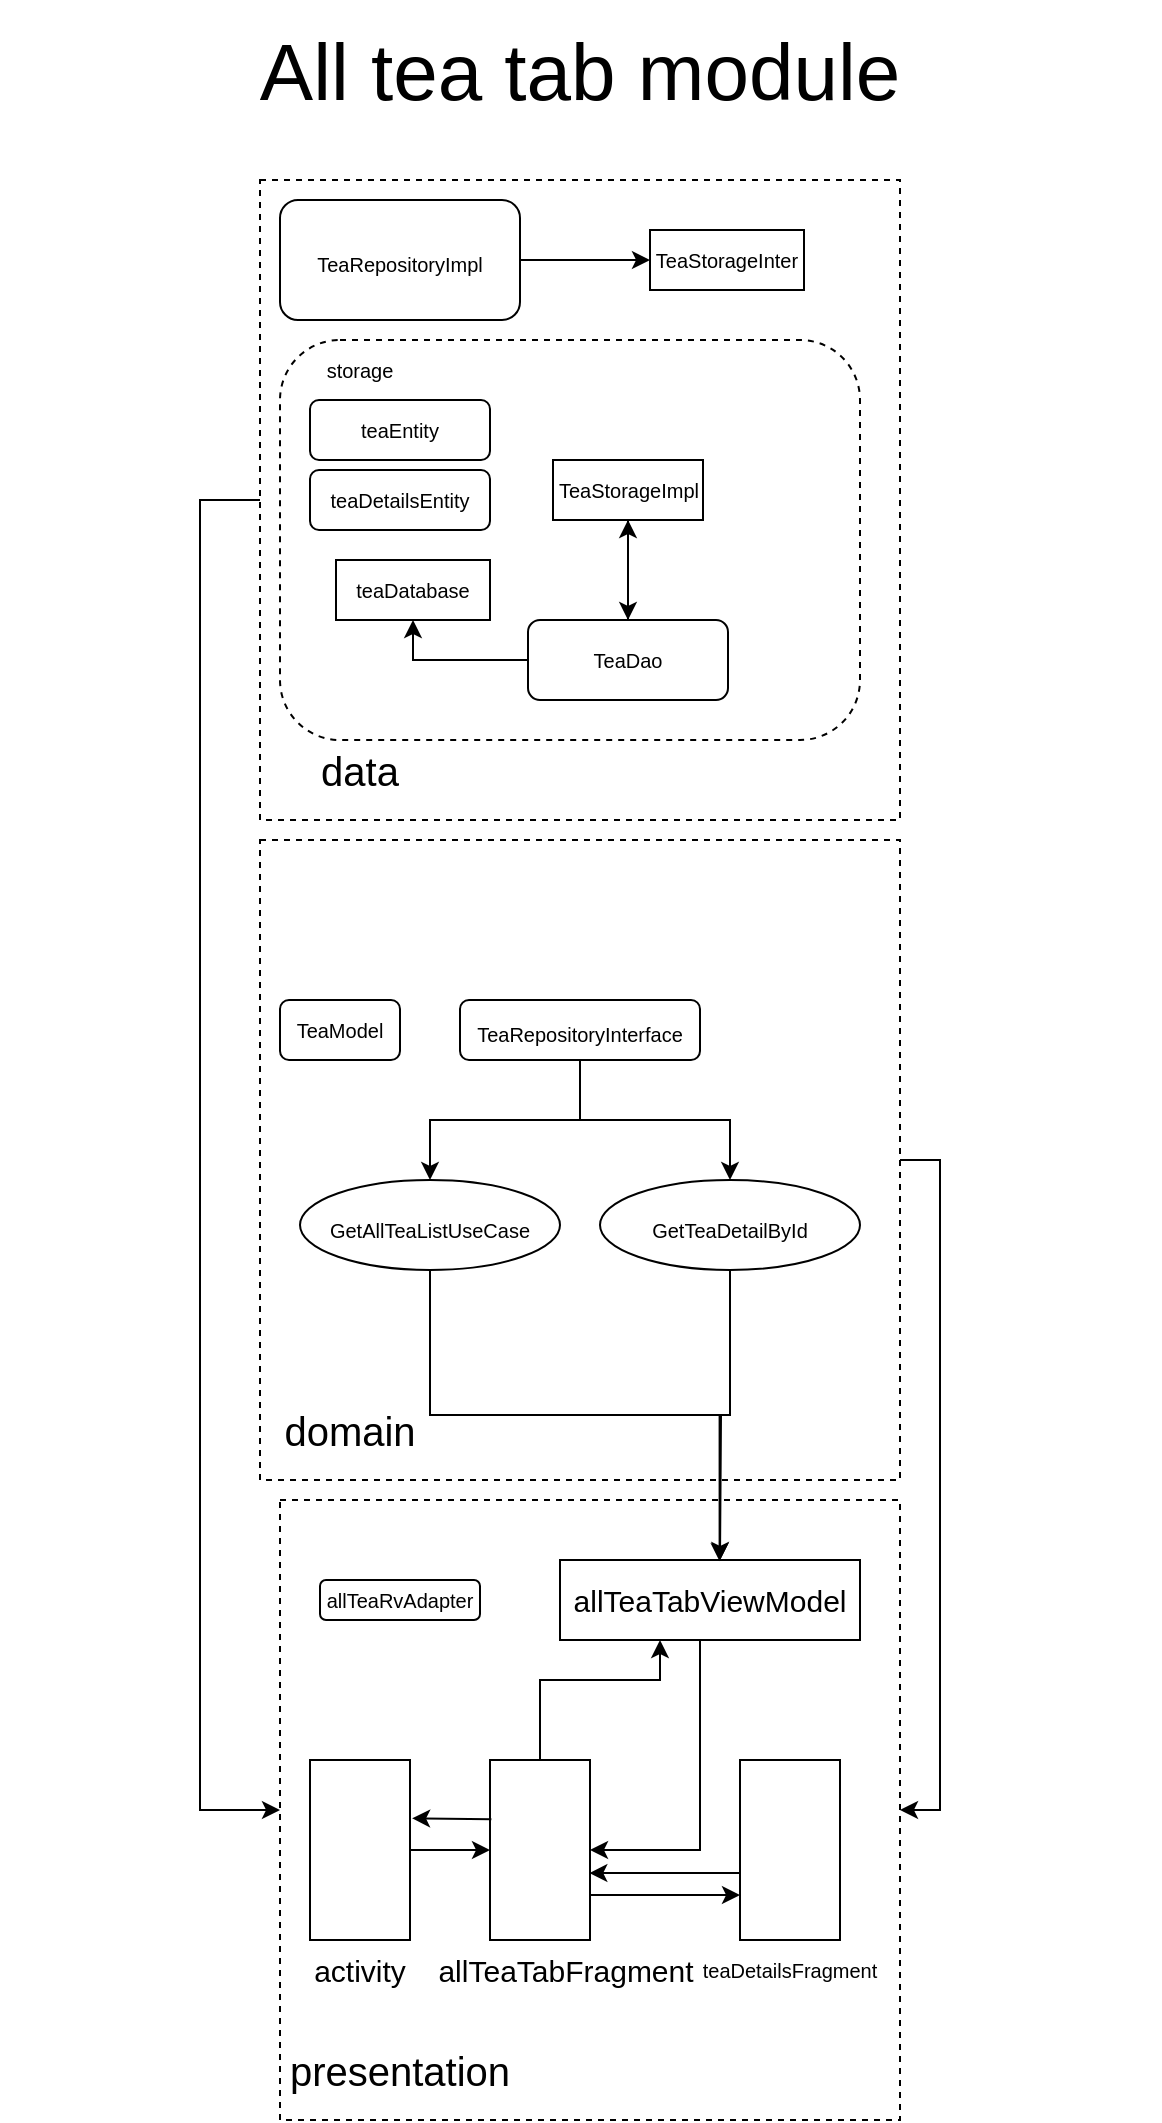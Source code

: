 <mxfile version="17.1.5" type="github">
  <diagram id="9zqBgwYNVLlmfMZWi5aJ" name="Page-1">
    <mxGraphModel dx="1038" dy="579" grid="1" gridSize="10" guides="1" tooltips="1" connect="1" arrows="1" fold="1" page="1" pageScale="1" pageWidth="827" pageHeight="1169" math="0" shadow="0">
      <root>
        <mxCell id="0" />
        <mxCell id="1" parent="0" />
        <mxCell id="2XLGOAX98quEs2hSPVGi-36" style="edgeStyle=orthogonalEdgeStyle;rounded=0;orthogonalLoop=1;jettySize=auto;html=1;entryX=0;entryY=0.5;entryDx=0;entryDy=0;fontSize=10;" parent="1" source="2XLGOAX98quEs2hSPVGi-1" target="2XLGOAX98quEs2hSPVGi-3" edge="1">
          <mxGeometry relative="1" as="geometry">
            <Array as="points">
              <mxPoint x="200" y="280" />
              <mxPoint x="200" y="935" />
            </Array>
          </mxGeometry>
        </mxCell>
        <mxCell id="2XLGOAX98quEs2hSPVGi-1" value="" style="whiteSpace=wrap;html=1;aspect=fixed;dashed=1;" parent="1" vertex="1">
          <mxGeometry x="230" y="120" width="320" height="320" as="geometry" />
        </mxCell>
        <mxCell id="2XLGOAX98quEs2hSPVGi-38" style="edgeStyle=orthogonalEdgeStyle;rounded=0;orthogonalLoop=1;jettySize=auto;html=1;entryX=1;entryY=0.5;entryDx=0;entryDy=0;fontSize=10;" parent="1" source="2XLGOAX98quEs2hSPVGi-2" target="2XLGOAX98quEs2hSPVGi-3" edge="1">
          <mxGeometry relative="1" as="geometry">
            <Array as="points">
              <mxPoint x="570" y="610" />
              <mxPoint x="570" y="935" />
            </Array>
          </mxGeometry>
        </mxCell>
        <mxCell id="2XLGOAX98quEs2hSPVGi-2" value="" style="whiteSpace=wrap;html=1;aspect=fixed;dashed=1;" parent="1" vertex="1">
          <mxGeometry x="230" y="450" width="320" height="320" as="geometry" />
        </mxCell>
        <mxCell id="2XLGOAX98quEs2hSPVGi-3" value="" style="whiteSpace=wrap;html=1;aspect=fixed;dashed=1;" parent="1" vertex="1">
          <mxGeometry x="240" y="780" width="310" height="310" as="geometry" />
        </mxCell>
        <mxCell id="2XLGOAX98quEs2hSPVGi-5" value="All tea tab module" style="text;html=1;strokeColor=none;fillColor=none;align=center;verticalAlign=middle;whiteSpace=wrap;rounded=0;dashed=1;fontSize=40;" parent="1" vertex="1">
          <mxGeometry x="100" y="30" width="580" height="70" as="geometry" />
        </mxCell>
        <mxCell id="2XLGOAX98quEs2hSPVGi-8" value="presentation" style="text;html=1;strokeColor=none;fillColor=none;align=center;verticalAlign=middle;whiteSpace=wrap;rounded=0;dashed=1;fontSize=20;" parent="1" vertex="1">
          <mxGeometry x="270" y="1050" width="60" height="30" as="geometry" />
        </mxCell>
        <mxCell id="2XLGOAX98quEs2hSPVGi-10" value="domain" style="text;html=1;strokeColor=none;fillColor=none;align=center;verticalAlign=middle;whiteSpace=wrap;rounded=0;dashed=1;fontSize=20;" parent="1" vertex="1">
          <mxGeometry x="245" y="730" width="60" height="30" as="geometry" />
        </mxCell>
        <mxCell id="2XLGOAX98quEs2hSPVGi-11" value="data" style="text;html=1;strokeColor=none;fillColor=none;align=center;verticalAlign=middle;whiteSpace=wrap;rounded=0;dashed=1;fontSize=20;" parent="1" vertex="1">
          <mxGeometry x="250" y="400" width="60" height="30" as="geometry" />
        </mxCell>
        <mxCell id="2XLGOAX98quEs2hSPVGi-21" style="edgeStyle=orthogonalEdgeStyle;rounded=0;orthogonalLoop=1;jettySize=auto;html=1;entryX=0;entryY=0.5;entryDx=0;entryDy=0;fontSize=15;" parent="1" source="2XLGOAX98quEs2hSPVGi-13" target="2XLGOAX98quEs2hSPVGi-19" edge="1">
          <mxGeometry relative="1" as="geometry" />
        </mxCell>
        <mxCell id="2XLGOAX98quEs2hSPVGi-13" value="" style="rounded=0;whiteSpace=wrap;html=1;fontSize=20;" parent="1" vertex="1">
          <mxGeometry x="255" y="910" width="50" height="90" as="geometry" />
        </mxCell>
        <mxCell id="2XLGOAX98quEs2hSPVGi-14" value="activity" style="text;html=1;strokeColor=none;fillColor=none;align=center;verticalAlign=middle;whiteSpace=wrap;rounded=0;dashed=1;fontSize=15;" parent="1" vertex="1">
          <mxGeometry x="250" y="1000" width="60" height="30" as="geometry" />
        </mxCell>
        <mxCell id="2XLGOAX98quEs2hSPVGi-26" style="edgeStyle=orthogonalEdgeStyle;rounded=0;orthogonalLoop=1;jettySize=auto;html=1;fontSize=15;" parent="1" source="2XLGOAX98quEs2hSPVGi-19" edge="1">
          <mxGeometry relative="1" as="geometry">
            <mxPoint x="430" y="850" as="targetPoint" />
            <Array as="points">
              <mxPoint x="370" y="870" />
              <mxPoint x="430" y="870" />
              <mxPoint x="430" y="850" />
            </Array>
          </mxGeometry>
        </mxCell>
        <mxCell id="2XLGOAX98quEs2hSPVGi-19" value="" style="rounded=0;whiteSpace=wrap;html=1;fontSize=20;" parent="1" vertex="1">
          <mxGeometry x="345" y="910" width="50" height="90" as="geometry" />
        </mxCell>
        <mxCell id="2XLGOAX98quEs2hSPVGi-20" value="allTeaTabFragment" style="text;html=1;strokeColor=none;fillColor=none;align=center;verticalAlign=middle;whiteSpace=wrap;rounded=0;dashed=1;fontSize=15;" parent="1" vertex="1">
          <mxGeometry x="353" y="1000" width="60" height="30" as="geometry" />
        </mxCell>
        <mxCell id="2XLGOAX98quEs2hSPVGi-22" value="" style="endArrow=classic;html=1;rounded=0;fontSize=15;exitX=0.014;exitY=0.329;exitDx=0;exitDy=0;exitPerimeter=0;entryX=1.021;entryY=0.324;entryDx=0;entryDy=0;entryPerimeter=0;" parent="1" source="2XLGOAX98quEs2hSPVGi-19" target="2XLGOAX98quEs2hSPVGi-13" edge="1">
          <mxGeometry width="50" height="50" relative="1" as="geometry">
            <mxPoint x="290" y="970" as="sourcePoint" />
            <mxPoint x="310" y="940" as="targetPoint" />
          </mxGeometry>
        </mxCell>
        <mxCell id="2XLGOAX98quEs2hSPVGi-23" value="" style="rounded=0;whiteSpace=wrap;html=1;fontSize=15;" parent="1" vertex="1">
          <mxGeometry x="380" y="810" width="150" height="40" as="geometry" />
        </mxCell>
        <mxCell id="2XLGOAX98quEs2hSPVGi-25" style="edgeStyle=orthogonalEdgeStyle;rounded=0;orthogonalLoop=1;jettySize=auto;html=1;entryX=1;entryY=0.5;entryDx=0;entryDy=0;fontSize=15;" parent="1" target="2XLGOAX98quEs2hSPVGi-19" edge="1">
          <mxGeometry relative="1" as="geometry">
            <mxPoint x="450" y="850" as="sourcePoint" />
            <Array as="points">
              <mxPoint x="450" y="955" />
            </Array>
          </mxGeometry>
        </mxCell>
        <mxCell id="2XLGOAX98quEs2hSPVGi-24" value="allTeaTabViewModel" style="text;html=1;strokeColor=none;fillColor=none;align=center;verticalAlign=middle;whiteSpace=wrap;rounded=0;fontSize=15;" parent="1" vertex="1">
          <mxGeometry x="425" y="815" width="60" height="30" as="geometry" />
        </mxCell>
        <mxCell id="HedTIeaZYEsWLkMVgWXO-1" style="edgeStyle=orthogonalEdgeStyle;rounded=0;orthogonalLoop=1;jettySize=auto;html=1;exitX=0.5;exitY=1;exitDx=0;exitDy=0;entryX=0.532;entryY=0.016;entryDx=0;entryDy=0;entryPerimeter=0;" edge="1" parent="1" source="2XLGOAX98quEs2hSPVGi-28" target="2XLGOAX98quEs2hSPVGi-23">
          <mxGeometry relative="1" as="geometry" />
        </mxCell>
        <mxCell id="2XLGOAX98quEs2hSPVGi-28" value="&lt;font style=&quot;font-size: 10px&quot;&gt;GetAllTeaListUseCase&lt;/font&gt;" style="ellipse;whiteSpace=wrap;html=1;fontSize=15;" parent="1" vertex="1">
          <mxGeometry x="250" y="620" width="130" height="45" as="geometry" />
        </mxCell>
        <mxCell id="2XLGOAX98quEs2hSPVGi-33" style="edgeStyle=orthogonalEdgeStyle;rounded=0;orthogonalLoop=1;jettySize=auto;html=1;entryX=0.5;entryY=0;entryDx=0;entryDy=0;fontSize=10;" parent="1" source="2XLGOAX98quEs2hSPVGi-30" target="2XLGOAX98quEs2hSPVGi-28" edge="1">
          <mxGeometry relative="1" as="geometry">
            <Array as="points">
              <mxPoint x="390" y="590" />
              <mxPoint x="315" y="590" />
            </Array>
          </mxGeometry>
        </mxCell>
        <mxCell id="2XLGOAX98quEs2hSPVGi-34" style="edgeStyle=orthogonalEdgeStyle;rounded=0;orthogonalLoop=1;jettySize=auto;html=1;entryX=0.5;entryY=0;entryDx=0;entryDy=0;fontSize=10;" parent="1" source="2XLGOAX98quEs2hSPVGi-30" target="2XLGOAX98quEs2hSPVGi-31" edge="1">
          <mxGeometry relative="1" as="geometry" />
        </mxCell>
        <mxCell id="2XLGOAX98quEs2hSPVGi-30" value="&lt;font style=&quot;font-size: 10px&quot;&gt;TeaRepositoryInterface&lt;/font&gt;" style="rounded=1;whiteSpace=wrap;html=1;fontSize=15;" parent="1" vertex="1">
          <mxGeometry x="330" y="530" width="120" height="30" as="geometry" />
        </mxCell>
        <mxCell id="HedTIeaZYEsWLkMVgWXO-2" style="edgeStyle=orthogonalEdgeStyle;rounded=0;orthogonalLoop=1;jettySize=auto;html=1;exitX=0.5;exitY=1;exitDx=0;exitDy=0;" edge="1" parent="1" source="2XLGOAX98quEs2hSPVGi-31">
          <mxGeometry relative="1" as="geometry">
            <mxPoint x="460" y="810" as="targetPoint" />
          </mxGeometry>
        </mxCell>
        <mxCell id="2XLGOAX98quEs2hSPVGi-31" value="&lt;span style=&quot;font-size: 10px&quot;&gt;GetTeaDetailById&lt;/span&gt;" style="ellipse;whiteSpace=wrap;html=1;fontSize=15;" parent="1" vertex="1">
          <mxGeometry x="400" y="620" width="130" height="45" as="geometry" />
        </mxCell>
        <mxCell id="2XLGOAX98quEs2hSPVGi-32" value="&lt;font style=&quot;font-size: 10px&quot;&gt;TeaRepositoryImpl&lt;/font&gt;" style="rounded=1;whiteSpace=wrap;html=1;fontSize=15;" parent="1" vertex="1">
          <mxGeometry x="240" y="130" width="120" height="60" as="geometry" />
        </mxCell>
        <mxCell id="2XLGOAX98quEs2hSPVGi-35" value="TeaModel" style="rounded=1;whiteSpace=wrap;html=1;fontSize=10;" parent="1" vertex="1">
          <mxGeometry x="240" y="530" width="60" height="30" as="geometry" />
        </mxCell>
        <mxCell id="2XLGOAX98quEs2hSPVGi-39" value="allTeaRvAdapter" style="rounded=1;whiteSpace=wrap;html=1;fontSize=10;" parent="1" vertex="1">
          <mxGeometry x="260" y="820" width="80" height="20" as="geometry" />
        </mxCell>
        <mxCell id="2XLGOAX98quEs2hSPVGi-40" value="" style="rounded=1;whiteSpace=wrap;html=1;fontSize=10;dashed=1;" parent="1" vertex="1">
          <mxGeometry x="240" y="200" width="290" height="200" as="geometry" />
        </mxCell>
        <mxCell id="2XLGOAX98quEs2hSPVGi-41" value="storage" style="text;html=1;strokeColor=none;fillColor=none;align=center;verticalAlign=middle;whiteSpace=wrap;rounded=0;dashed=1;fontSize=10;" parent="1" vertex="1">
          <mxGeometry x="250" y="200" width="60" height="30" as="geometry" />
        </mxCell>
        <mxCell id="2XLGOAX98quEs2hSPVGi-42" value="TeaStorageInter" style="rounded=0;whiteSpace=wrap;html=1;fontSize=10;" parent="1" vertex="1">
          <mxGeometry x="425" y="145" width="77" height="30" as="geometry" />
        </mxCell>
        <mxCell id="2XLGOAX98quEs2hSPVGi-45" value="" style="endArrow=classic;html=1;rounded=0;fontSize=10;exitX=1;exitY=0.5;exitDx=0;exitDy=0;entryX=0;entryY=0.5;entryDx=0;entryDy=0;" parent="1" source="2XLGOAX98quEs2hSPVGi-32" target="2XLGOAX98quEs2hSPVGi-42" edge="1">
          <mxGeometry width="50" height="50" relative="1" as="geometry">
            <mxPoint x="350" y="330" as="sourcePoint" />
            <mxPoint x="400" y="280" as="targetPoint" />
            <Array as="points">
              <mxPoint x="399" y="160" />
            </Array>
          </mxGeometry>
        </mxCell>
        <mxCell id="2XLGOAX98quEs2hSPVGi-61" style="edgeStyle=orthogonalEdgeStyle;rounded=0;orthogonalLoop=1;jettySize=auto;html=1;entryX=0.5;entryY=0;entryDx=0;entryDy=0;fontSize=10;" parent="1" source="2XLGOAX98quEs2hSPVGi-46" target="2XLGOAX98quEs2hSPVGi-57" edge="1">
          <mxGeometry relative="1" as="geometry" />
        </mxCell>
        <mxCell id="2XLGOAX98quEs2hSPVGi-46" value="TeaStorageImpl" style="rounded=0;whiteSpace=wrap;html=1;fontSize=10;" parent="1" vertex="1">
          <mxGeometry x="376.5" y="260" width="75" height="30" as="geometry" />
        </mxCell>
        <mxCell id="2XLGOAX98quEs2hSPVGi-47" value="teaDatabase" style="rounded=0;whiteSpace=wrap;html=1;fontSize=10;" parent="1" vertex="1">
          <mxGeometry x="268" y="310" width="77" height="30" as="geometry" />
        </mxCell>
        <mxCell id="2XLGOAX98quEs2hSPVGi-50" value="teaEntity" style="rounded=1;whiteSpace=wrap;html=1;fontSize=10;" parent="1" vertex="1">
          <mxGeometry x="255" y="230" width="90" height="30" as="geometry" />
        </mxCell>
        <mxCell id="2XLGOAX98quEs2hSPVGi-51" value="teaDetailsEntity" style="rounded=1;whiteSpace=wrap;html=1;fontSize=10;" parent="1" vertex="1">
          <mxGeometry x="255" y="265" width="90" height="30" as="geometry" />
        </mxCell>
        <mxCell id="2XLGOAX98quEs2hSPVGi-56" style="edgeStyle=orthogonalEdgeStyle;rounded=0;orthogonalLoop=1;jettySize=auto;html=1;entryX=0.993;entryY=0.628;entryDx=0;entryDy=0;entryPerimeter=0;fontSize=10;" parent="1" source="2XLGOAX98quEs2hSPVGi-53" target="2XLGOAX98quEs2hSPVGi-19" edge="1">
          <mxGeometry relative="1" as="geometry">
            <Array as="points">
              <mxPoint x="433" y="967" />
            </Array>
          </mxGeometry>
        </mxCell>
        <mxCell id="2XLGOAX98quEs2hSPVGi-53" value="" style="rounded=0;whiteSpace=wrap;html=1;fontSize=20;" parent="1" vertex="1">
          <mxGeometry x="470" y="910" width="50" height="90" as="geometry" />
        </mxCell>
        <mxCell id="2XLGOAX98quEs2hSPVGi-54" value="teaDetailsFragment" style="text;html=1;strokeColor=none;fillColor=none;align=center;verticalAlign=middle;whiteSpace=wrap;rounded=0;dashed=1;fontSize=10;" parent="1" vertex="1">
          <mxGeometry x="465" y="1000" width="60" height="30" as="geometry" />
        </mxCell>
        <mxCell id="2XLGOAX98quEs2hSPVGi-55" value="" style="endArrow=classic;html=1;rounded=0;fontSize=10;entryX=0;entryY=0.75;entryDx=0;entryDy=0;exitX=1;exitY=0.75;exitDx=0;exitDy=0;" parent="1" source="2XLGOAX98quEs2hSPVGi-19" target="2XLGOAX98quEs2hSPVGi-53" edge="1">
          <mxGeometry width="50" height="50" relative="1" as="geometry">
            <mxPoint x="380" y="990" as="sourcePoint" />
            <mxPoint x="430" y="940" as="targetPoint" />
          </mxGeometry>
        </mxCell>
        <mxCell id="2XLGOAX98quEs2hSPVGi-58" style="edgeStyle=orthogonalEdgeStyle;rounded=0;orthogonalLoop=1;jettySize=auto;html=1;entryX=0.5;entryY=1;entryDx=0;entryDy=0;fontSize=10;" parent="1" source="2XLGOAX98quEs2hSPVGi-57" target="2XLGOAX98quEs2hSPVGi-47" edge="1">
          <mxGeometry relative="1" as="geometry" />
        </mxCell>
        <mxCell id="2XLGOAX98quEs2hSPVGi-62" style="edgeStyle=orthogonalEdgeStyle;rounded=0;orthogonalLoop=1;jettySize=auto;html=1;entryX=0.5;entryY=1;entryDx=0;entryDy=0;fontSize=10;" parent="1" source="2XLGOAX98quEs2hSPVGi-57" target="2XLGOAX98quEs2hSPVGi-46" edge="1">
          <mxGeometry relative="1" as="geometry" />
        </mxCell>
        <mxCell id="2XLGOAX98quEs2hSPVGi-57" value="TeaDao" style="rounded=1;whiteSpace=wrap;html=1;fontSize=10;" parent="1" vertex="1">
          <mxGeometry x="364" y="340" width="100" height="40" as="geometry" />
        </mxCell>
      </root>
    </mxGraphModel>
  </diagram>
</mxfile>
